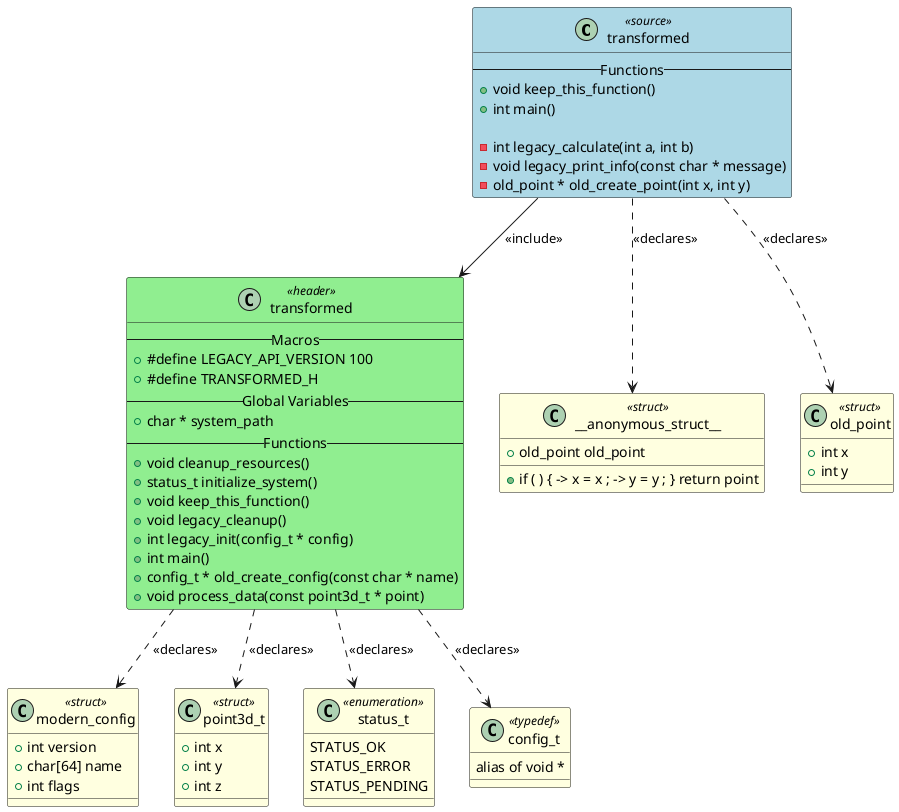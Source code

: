 @startuml transformed

class "transformed" as TRANSFORMED <<source>> #LightBlue
{
    -- Functions --
    + void keep_this_function()
    + int main()

    - int legacy_calculate(int a, int b)
    - void legacy_print_info(const char * message)
    - old_point * old_create_point(int x, int y)
}

class "transformed" as HEADER_TRANSFORMED <<header>> #LightGreen
{
    -- Macros --
    + #define LEGACY_API_VERSION 100
    + #define TRANSFORMED_H
    -- Global Variables --
    + char * system_path
    -- Functions --
    + void cleanup_resources()
    + status_t initialize_system()
    + void keep_this_function()
    + void legacy_cleanup()
    + int legacy_init(config_t * config)
    + int main()
    + config_t * old_create_config(const char * name)
    + void process_data(const point3d_t * point)
}

class "__anonymous_struct__" as TYPEDEF___ANONYMOUS_STRUCT__ <<struct>> #LightYellow
{
    + old_point old_point
    + if ( ) { -> x = x ; -> y = y ; } return point
}

class "old_point" as TYPEDEF_OLD_POINT <<struct>> #LightYellow
{
    + int x
    + int y
}

class "modern_config" as TYPEDEF_MODERN_CONFIG <<struct>> #LightYellow
{
    + int version
    + char[64] name
    + int flags
}

class "point3d_t" as TYPEDEF_POINT3D_T <<struct>> #LightYellow
{
    + int x
    + int y
    + int z
}

class "status_t" as TYPEDEF_STATUS_T <<enumeration>> #LightYellow
{
    STATUS_OK
    STATUS_ERROR
    STATUS_PENDING
}

class "config_t" as TYPEDEF_CONFIG_T <<typedef>> #LightYellow
{
    alias of void *
}


' Include relationships
TRANSFORMED --> HEADER_TRANSFORMED : <<include>>

' Declaration relationships
TRANSFORMED ..> TYPEDEF___ANONYMOUS_STRUCT__ : <<declares>>
TRANSFORMED ..> TYPEDEF_OLD_POINT : <<declares>>
HEADER_TRANSFORMED ..> TYPEDEF_MODERN_CONFIG : <<declares>>
HEADER_TRANSFORMED ..> TYPEDEF_POINT3D_T : <<declares>>
HEADER_TRANSFORMED ..> TYPEDEF_STATUS_T : <<declares>>
HEADER_TRANSFORMED ..> TYPEDEF_CONFIG_T : <<declares>>

' Uses relationships

@enduml